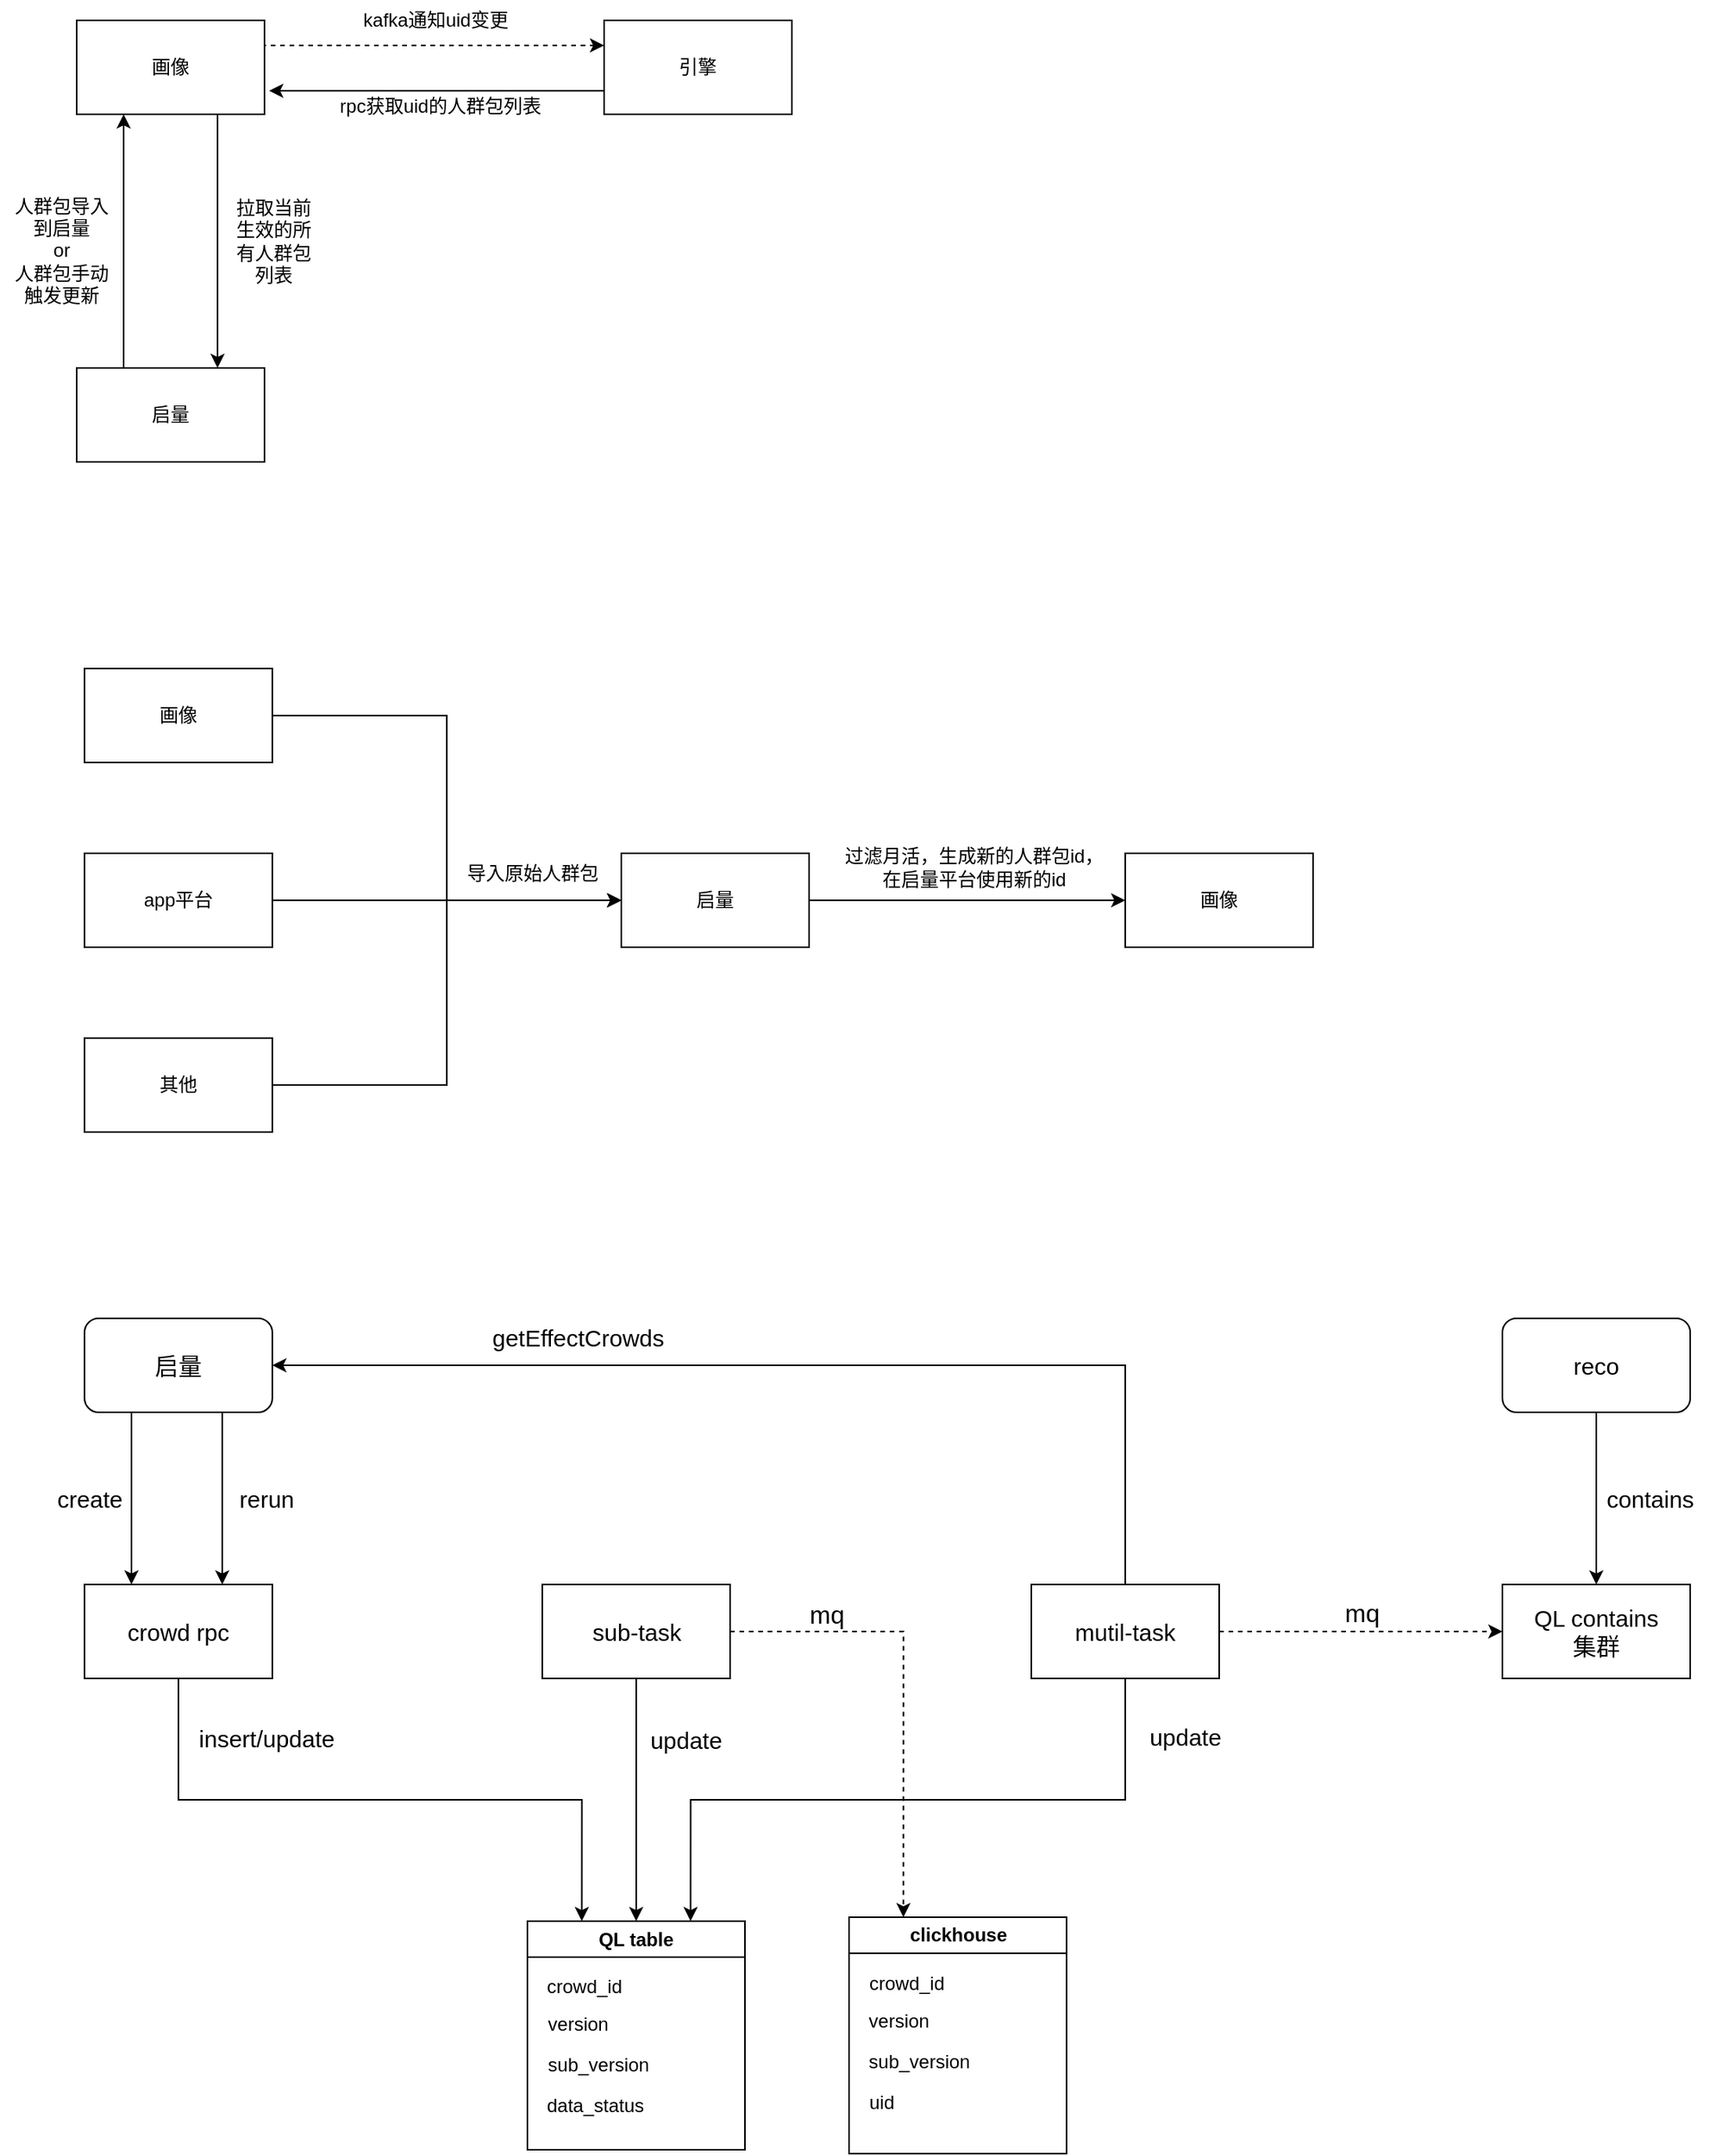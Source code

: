 <mxfile version="22.0.4" type="github">
  <diagram name="第 1 页" id="jV7wGJp07mq3WOKV_kup">
    <mxGraphModel dx="1741" dy="960" grid="0" gridSize="10" guides="1" tooltips="1" connect="1" arrows="1" fold="1" page="1" pageScale="1" pageWidth="3300" pageHeight="4681" math="0" shadow="0">
      <root>
        <mxCell id="0" />
        <mxCell id="1" parent="0" />
        <mxCell id="UxM1pPzDhjcgVf4L5Us0-4" style="edgeStyle=orthogonalEdgeStyle;rounded=0;orthogonalLoop=1;jettySize=auto;html=1;exitX=1;exitY=0.5;exitDx=0;exitDy=0;dashed=1;" parent="1" source="UxM1pPzDhjcgVf4L5Us0-1" target="UxM1pPzDhjcgVf4L5Us0-2" edge="1">
          <mxGeometry relative="1" as="geometry">
            <Array as="points">
              <mxPoint x="397" y="154" />
            </Array>
          </mxGeometry>
        </mxCell>
        <mxCell id="UxM1pPzDhjcgVf4L5Us0-12" style="edgeStyle=orthogonalEdgeStyle;rounded=0;orthogonalLoop=1;jettySize=auto;html=1;exitX=0.75;exitY=1;exitDx=0;exitDy=0;entryX=0.75;entryY=0;entryDx=0;entryDy=0;" parent="1" source="UxM1pPzDhjcgVf4L5Us0-1" target="UxM1pPzDhjcgVf4L5Us0-3" edge="1">
          <mxGeometry relative="1" as="geometry" />
        </mxCell>
        <mxCell id="UxM1pPzDhjcgVf4L5Us0-1" value="画像" style="rounded=0;whiteSpace=wrap;html=1;" parent="1" vertex="1">
          <mxGeometry x="277" y="138" width="120" height="60" as="geometry" />
        </mxCell>
        <mxCell id="UxM1pPzDhjcgVf4L5Us0-7" style="edgeStyle=orthogonalEdgeStyle;rounded=0;orthogonalLoop=1;jettySize=auto;html=1;exitX=0;exitY=0.75;exitDx=0;exitDy=0;" parent="1" source="UxM1pPzDhjcgVf4L5Us0-2" edge="1">
          <mxGeometry relative="1" as="geometry">
            <mxPoint x="400" y="183" as="targetPoint" />
          </mxGeometry>
        </mxCell>
        <mxCell id="UxM1pPzDhjcgVf4L5Us0-2" value="引擎" style="rounded=0;whiteSpace=wrap;html=1;" parent="1" vertex="1">
          <mxGeometry x="614" y="138" width="120" height="60" as="geometry" />
        </mxCell>
        <mxCell id="fhNxUWzkzA-D9nLk0wfe-1" style="edgeStyle=orthogonalEdgeStyle;rounded=0;orthogonalLoop=1;jettySize=auto;html=1;exitX=0.25;exitY=0;exitDx=0;exitDy=0;entryX=0.25;entryY=1;entryDx=0;entryDy=0;" parent="1" source="UxM1pPzDhjcgVf4L5Us0-3" target="UxM1pPzDhjcgVf4L5Us0-1" edge="1">
          <mxGeometry relative="1" as="geometry" />
        </mxCell>
        <mxCell id="UxM1pPzDhjcgVf4L5Us0-3" value="启量" style="rounded=0;whiteSpace=wrap;html=1;" parent="1" vertex="1">
          <mxGeometry x="277" y="360" width="120" height="60" as="geometry" />
        </mxCell>
        <mxCell id="UxM1pPzDhjcgVf4L5Us0-5" value="kafka通知uid变更" style="text;html=1;align=center;verticalAlign=middle;resizable=0;points=[];autosize=1;strokeColor=none;fillColor=none;" parent="1" vertex="1">
          <mxGeometry x="450" y="125" width="111" height="26" as="geometry" />
        </mxCell>
        <mxCell id="UxM1pPzDhjcgVf4L5Us0-8" value="rpc获取uid的人群包列表" style="text;html=1;align=center;verticalAlign=middle;resizable=0;points=[];autosize=1;strokeColor=none;fillColor=none;" parent="1" vertex="1">
          <mxGeometry x="435" y="180" width="147" height="26" as="geometry" />
        </mxCell>
        <mxCell id="UxM1pPzDhjcgVf4L5Us0-11" value="拉取当前生效的所有人群包列表" style="text;html=1;strokeColor=none;fillColor=none;align=center;verticalAlign=middle;whiteSpace=wrap;rounded=0;" parent="1" vertex="1">
          <mxGeometry x="373" y="264" width="60" height="30" as="geometry" />
        </mxCell>
        <mxCell id="UxM1pPzDhjcgVf4L5Us0-18" style="edgeStyle=orthogonalEdgeStyle;rounded=0;orthogonalLoop=1;jettySize=auto;html=1;exitX=1;exitY=0.5;exitDx=0;exitDy=0;entryX=0;entryY=0.5;entryDx=0;entryDy=0;" parent="1" source="UxM1pPzDhjcgVf4L5Us0-14" target="UxM1pPzDhjcgVf4L5Us0-15" edge="1">
          <mxGeometry relative="1" as="geometry" />
        </mxCell>
        <mxCell id="UxM1pPzDhjcgVf4L5Us0-14" value="画像" style="rounded=0;whiteSpace=wrap;html=1;" parent="1" vertex="1">
          <mxGeometry x="282" y="552" width="120" height="60" as="geometry" />
        </mxCell>
        <mxCell id="UxM1pPzDhjcgVf4L5Us0-23" style="edgeStyle=orthogonalEdgeStyle;rounded=0;orthogonalLoop=1;jettySize=auto;html=1;exitX=1;exitY=0.5;exitDx=0;exitDy=0;" parent="1" source="UxM1pPzDhjcgVf4L5Us0-15" target="UxM1pPzDhjcgVf4L5Us0-22" edge="1">
          <mxGeometry relative="1" as="geometry" />
        </mxCell>
        <mxCell id="UxM1pPzDhjcgVf4L5Us0-15" value="启量" style="rounded=0;whiteSpace=wrap;html=1;" parent="1" vertex="1">
          <mxGeometry x="625" y="670" width="120" height="60" as="geometry" />
        </mxCell>
        <mxCell id="UxM1pPzDhjcgVf4L5Us0-19" style="edgeStyle=orthogonalEdgeStyle;rounded=0;orthogonalLoop=1;jettySize=auto;html=1;exitX=1;exitY=0.5;exitDx=0;exitDy=0;entryX=0;entryY=0.5;entryDx=0;entryDy=0;" parent="1" source="UxM1pPzDhjcgVf4L5Us0-16" target="UxM1pPzDhjcgVf4L5Us0-15" edge="1">
          <mxGeometry relative="1" as="geometry">
            <mxPoint x="533" y="700" as="targetPoint" />
            <Array as="points">
              <mxPoint x="498" y="700" />
              <mxPoint x="498" y="700" />
            </Array>
          </mxGeometry>
        </mxCell>
        <mxCell id="UxM1pPzDhjcgVf4L5Us0-16" value="app平台" style="rounded=0;whiteSpace=wrap;html=1;" parent="1" vertex="1">
          <mxGeometry x="282" y="670" width="120" height="60" as="geometry" />
        </mxCell>
        <mxCell id="UxM1pPzDhjcgVf4L5Us0-20" style="edgeStyle=orthogonalEdgeStyle;rounded=0;orthogonalLoop=1;jettySize=auto;html=1;exitX=1;exitY=0.5;exitDx=0;exitDy=0;entryX=0;entryY=0.5;entryDx=0;entryDy=0;" parent="1" source="UxM1pPzDhjcgVf4L5Us0-17" target="UxM1pPzDhjcgVf4L5Us0-15" edge="1">
          <mxGeometry relative="1" as="geometry" />
        </mxCell>
        <mxCell id="UxM1pPzDhjcgVf4L5Us0-17" value="其他" style="rounded=0;whiteSpace=wrap;html=1;" parent="1" vertex="1">
          <mxGeometry x="282" y="788" width="120" height="60" as="geometry" />
        </mxCell>
        <mxCell id="UxM1pPzDhjcgVf4L5Us0-21" value="导入原始人群包" style="text;html=1;align=center;verticalAlign=middle;resizable=0;points=[];autosize=1;strokeColor=none;fillColor=none;" parent="1" vertex="1">
          <mxGeometry x="517" y="670" width="102" height="26" as="geometry" />
        </mxCell>
        <mxCell id="UxM1pPzDhjcgVf4L5Us0-22" value="画像" style="rounded=0;whiteSpace=wrap;html=1;" parent="1" vertex="1">
          <mxGeometry x="947" y="670" width="120" height="60" as="geometry" />
        </mxCell>
        <mxCell id="UxM1pPzDhjcgVf4L5Us0-24" value="过滤月活，生成新的人群包id，&lt;br&gt;在启量平台使用新的id" style="text;html=1;align=center;verticalAlign=middle;resizable=0;points=[];autosize=1;strokeColor=none;fillColor=none;" parent="1" vertex="1">
          <mxGeometry x="758" y="658" width="183" height="41" as="geometry" />
        </mxCell>
        <mxCell id="fhNxUWzkzA-D9nLk0wfe-2" value="人群包导入&lt;br&gt;到启量&lt;br&gt;or&lt;br&gt;人群包手动&lt;br&gt;触发更新" style="text;html=1;align=center;verticalAlign=middle;resizable=0;points=[];autosize=1;strokeColor=none;fillColor=none;" parent="1" vertex="1">
          <mxGeometry x="228" y="243" width="78" height="84" as="geometry" />
        </mxCell>
        <mxCell id="5Oo7_wLMQo9BjeAjyKWx-21" style="edgeStyle=orthogonalEdgeStyle;rounded=0;orthogonalLoop=1;jettySize=auto;html=1;exitX=0.5;exitY=1;exitDx=0;exitDy=0;entryX=0.25;entryY=0;entryDx=0;entryDy=0;" edge="1" parent="1" source="5Oo7_wLMQo9BjeAjyKWx-1" target="5Oo7_wLMQo9BjeAjyKWx-8">
          <mxGeometry relative="1" as="geometry" />
        </mxCell>
        <mxCell id="5Oo7_wLMQo9BjeAjyKWx-1" value="crowd rpc" style="rounded=0;whiteSpace=wrap;html=1;fontSize=15;" vertex="1" parent="1">
          <mxGeometry x="282" y="1137" width="120" height="60" as="geometry" />
        </mxCell>
        <mxCell id="5Oo7_wLMQo9BjeAjyKWx-3" value="" style="endArrow=classic;html=1;rounded=0;entryX=0.25;entryY=0;entryDx=0;entryDy=0;fontSize=15;" edge="1" parent="1" target="5Oo7_wLMQo9BjeAjyKWx-1">
          <mxGeometry width="50" height="50" relative="1" as="geometry">
            <mxPoint x="312" y="1027" as="sourcePoint" />
            <mxPoint x="832" y="1079" as="targetPoint" />
          </mxGeometry>
        </mxCell>
        <mxCell id="5Oo7_wLMQo9BjeAjyKWx-4" value="create" style="text;html=1;align=center;verticalAlign=middle;resizable=0;points=[];autosize=1;strokeColor=none;fillColor=none;fontSize=15;" vertex="1" parent="1">
          <mxGeometry x="255" y="1067" width="60" height="30" as="geometry" />
        </mxCell>
        <mxCell id="5Oo7_wLMQo9BjeAjyKWx-5" value="rerun" style="text;html=1;align=center;verticalAlign=middle;resizable=0;points=[];autosize=1;strokeColor=none;fillColor=none;fontSize=15;" vertex="1" parent="1">
          <mxGeometry x="371" y="1067" width="53" height="30" as="geometry" />
        </mxCell>
        <mxCell id="5Oo7_wLMQo9BjeAjyKWx-6" value="" style="endArrow=classic;html=1;rounded=0;entryX=0.25;entryY=0;entryDx=0;entryDy=0;fontSize=15;" edge="1" parent="1">
          <mxGeometry width="50" height="50" relative="1" as="geometry">
            <mxPoint x="370" y="1027" as="sourcePoint" />
            <mxPoint x="370" y="1137" as="targetPoint" />
          </mxGeometry>
        </mxCell>
        <mxCell id="5Oo7_wLMQo9BjeAjyKWx-7" value="启量" style="rounded=1;whiteSpace=wrap;html=1;fontSize=15;" vertex="1" parent="1">
          <mxGeometry x="282" y="967" width="120" height="60" as="geometry" />
        </mxCell>
        <mxCell id="5Oo7_wLMQo9BjeAjyKWx-8" value="QL table" style="swimlane;whiteSpace=wrap;html=1;" vertex="1" parent="1">
          <mxGeometry x="565" y="1352" width="139" height="146" as="geometry" />
        </mxCell>
        <mxCell id="5Oo7_wLMQo9BjeAjyKWx-11" value="crowd_id" style="text;html=1;align=center;verticalAlign=middle;resizable=0;points=[];autosize=1;strokeColor=none;fillColor=none;" vertex="1" parent="5Oo7_wLMQo9BjeAjyKWx-8">
          <mxGeometry x="3" y="29" width="66" height="26" as="geometry" />
        </mxCell>
        <mxCell id="5Oo7_wLMQo9BjeAjyKWx-13" value="version" style="text;html=1;align=center;verticalAlign=middle;resizable=0;points=[];autosize=1;strokeColor=none;fillColor=none;" vertex="1" parent="5Oo7_wLMQo9BjeAjyKWx-8">
          <mxGeometry x="3" y="53" width="57" height="26" as="geometry" />
        </mxCell>
        <mxCell id="5Oo7_wLMQo9BjeAjyKWx-14" value="sub_version" style="text;html=1;align=center;verticalAlign=middle;resizable=0;points=[];autosize=1;strokeColor=none;fillColor=none;" vertex="1" parent="5Oo7_wLMQo9BjeAjyKWx-8">
          <mxGeometry x="3" y="79" width="83" height="26" as="geometry" />
        </mxCell>
        <mxCell id="5Oo7_wLMQo9BjeAjyKWx-15" value="data_status" style="text;html=1;align=center;verticalAlign=middle;resizable=0;points=[];autosize=1;strokeColor=none;fillColor=none;" vertex="1" parent="5Oo7_wLMQo9BjeAjyKWx-8">
          <mxGeometry x="3" y="105" width="80" height="26" as="geometry" />
        </mxCell>
        <mxCell id="5Oo7_wLMQo9BjeAjyKWx-19" style="edgeStyle=orthogonalEdgeStyle;rounded=0;orthogonalLoop=1;jettySize=auto;html=1;exitX=0.5;exitY=1;exitDx=0;exitDy=0;entryX=0.5;entryY=0;entryDx=0;entryDy=0;" edge="1" parent="1" source="5Oo7_wLMQo9BjeAjyKWx-2" target="5Oo7_wLMQo9BjeAjyKWx-8">
          <mxGeometry relative="1" as="geometry" />
        </mxCell>
        <mxCell id="5Oo7_wLMQo9BjeAjyKWx-44" style="edgeStyle=orthogonalEdgeStyle;rounded=0;orthogonalLoop=1;jettySize=auto;html=1;exitX=1;exitY=0.5;exitDx=0;exitDy=0;entryX=0.25;entryY=0;entryDx=0;entryDy=0;dashed=1;" edge="1" parent="1" source="5Oo7_wLMQo9BjeAjyKWx-2" target="5Oo7_wLMQo9BjeAjyKWx-27">
          <mxGeometry relative="1" as="geometry" />
        </mxCell>
        <mxCell id="5Oo7_wLMQo9BjeAjyKWx-2" value="sub-task" style="rounded=0;whiteSpace=wrap;html=1;fontSize=15;" vertex="1" parent="1">
          <mxGeometry x="574.5" y="1137" width="120" height="60" as="geometry" />
        </mxCell>
        <mxCell id="5Oo7_wLMQo9BjeAjyKWx-17" value="insert/update" style="text;html=1;align=center;verticalAlign=middle;resizable=0;points=[];autosize=1;strokeColor=none;fillColor=none;fontSize=15;" vertex="1" parent="1">
          <mxGeometry x="345" y="1220" width="105" height="30" as="geometry" />
        </mxCell>
        <mxCell id="5Oo7_wLMQo9BjeAjyKWx-18" value="update" style="text;html=1;align=center;verticalAlign=middle;resizable=0;points=[];autosize=1;strokeColor=none;fillColor=none;fontSize=15;" vertex="1" parent="1">
          <mxGeometry x="633.5" y="1221" width="64" height="30" as="geometry" />
        </mxCell>
        <mxCell id="5Oo7_wLMQo9BjeAjyKWx-23" style="edgeStyle=orthogonalEdgeStyle;rounded=0;orthogonalLoop=1;jettySize=auto;html=1;exitX=0.5;exitY=1;exitDx=0;exitDy=0;entryX=0.75;entryY=0;entryDx=0;entryDy=0;" edge="1" parent="1" source="5Oo7_wLMQo9BjeAjyKWx-22" target="5Oo7_wLMQo9BjeAjyKWx-8">
          <mxGeometry relative="1" as="geometry" />
        </mxCell>
        <mxCell id="5Oo7_wLMQo9BjeAjyKWx-24" style="edgeStyle=orthogonalEdgeStyle;rounded=0;orthogonalLoop=1;jettySize=auto;html=1;exitX=0.5;exitY=0;exitDx=0;exitDy=0;entryX=1;entryY=0.5;entryDx=0;entryDy=0;" edge="1" parent="1" source="5Oo7_wLMQo9BjeAjyKWx-22" target="5Oo7_wLMQo9BjeAjyKWx-7">
          <mxGeometry relative="1" as="geometry" />
        </mxCell>
        <mxCell id="5Oo7_wLMQo9BjeAjyKWx-43" style="edgeStyle=orthogonalEdgeStyle;rounded=0;orthogonalLoop=1;jettySize=auto;html=1;exitX=1;exitY=0.5;exitDx=0;exitDy=0;entryX=0;entryY=0.5;entryDx=0;entryDy=0;dashed=1;" edge="1" parent="1" source="5Oo7_wLMQo9BjeAjyKWx-22" target="5Oo7_wLMQo9BjeAjyKWx-33">
          <mxGeometry relative="1" as="geometry" />
        </mxCell>
        <mxCell id="5Oo7_wLMQo9BjeAjyKWx-22" value="mutil-task" style="rounded=0;whiteSpace=wrap;html=1;fontSize=15;" vertex="1" parent="1">
          <mxGeometry x="887" y="1137" width="120" height="60" as="geometry" />
        </mxCell>
        <mxCell id="5Oo7_wLMQo9BjeAjyKWx-26" value="getEffectCrowds" style="text;html=1;align=center;verticalAlign=middle;resizable=0;points=[];autosize=1;strokeColor=none;fillColor=none;fontSize=15;" vertex="1" parent="1">
          <mxGeometry x="533" y="964" width="128" height="30" as="geometry" />
        </mxCell>
        <mxCell id="5Oo7_wLMQo9BjeAjyKWx-27" value="clickhouse" style="swimlane;whiteSpace=wrap;html=1;" vertex="1" parent="1">
          <mxGeometry x="770.5" y="1349.5" width="139" height="151" as="geometry" />
        </mxCell>
        <mxCell id="5Oo7_wLMQo9BjeAjyKWx-28" value="crowd_id" style="text;html=1;align=center;verticalAlign=middle;resizable=0;points=[];autosize=1;strokeColor=none;fillColor=none;" vertex="1" parent="5Oo7_wLMQo9BjeAjyKWx-27">
          <mxGeometry x="3" y="29" width="66" height="26" as="geometry" />
        </mxCell>
        <mxCell id="5Oo7_wLMQo9BjeAjyKWx-29" value="version" style="text;html=1;align=center;verticalAlign=middle;resizable=0;points=[];autosize=1;strokeColor=none;fillColor=none;" vertex="1" parent="5Oo7_wLMQo9BjeAjyKWx-27">
          <mxGeometry x="3" y="53" width="57" height="26" as="geometry" />
        </mxCell>
        <mxCell id="5Oo7_wLMQo9BjeAjyKWx-30" value="sub_version" style="text;html=1;align=center;verticalAlign=middle;resizable=0;points=[];autosize=1;strokeColor=none;fillColor=none;" vertex="1" parent="5Oo7_wLMQo9BjeAjyKWx-27">
          <mxGeometry x="3" y="79" width="83" height="26" as="geometry" />
        </mxCell>
        <mxCell id="5Oo7_wLMQo9BjeAjyKWx-31" value="uid" style="text;html=1;align=center;verticalAlign=middle;resizable=0;points=[];autosize=1;strokeColor=none;fillColor=none;" vertex="1" parent="5Oo7_wLMQo9BjeAjyKWx-27">
          <mxGeometry x="3" y="105" width="34" height="26" as="geometry" />
        </mxCell>
        <mxCell id="5Oo7_wLMQo9BjeAjyKWx-33" value="QL contains&lt;br&gt;集群" style="rounded=0;whiteSpace=wrap;html=1;fontSize=15;" vertex="1" parent="1">
          <mxGeometry x="1188" y="1137" width="120" height="60" as="geometry" />
        </mxCell>
        <mxCell id="5Oo7_wLMQo9BjeAjyKWx-36" style="edgeStyle=orthogonalEdgeStyle;rounded=0;orthogonalLoop=1;jettySize=auto;html=1;exitX=0.5;exitY=1;exitDx=0;exitDy=0;entryX=0.5;entryY=0;entryDx=0;entryDy=0;" edge="1" parent="1" source="5Oo7_wLMQo9BjeAjyKWx-35" target="5Oo7_wLMQo9BjeAjyKWx-33">
          <mxGeometry relative="1" as="geometry" />
        </mxCell>
        <mxCell id="5Oo7_wLMQo9BjeAjyKWx-35" value="reco" style="rounded=1;whiteSpace=wrap;html=1;fontSize=15;" vertex="1" parent="1">
          <mxGeometry x="1188" y="967" width="120" height="60" as="geometry" />
        </mxCell>
        <mxCell id="5Oo7_wLMQo9BjeAjyKWx-37" value="contains" style="text;html=1;align=center;verticalAlign=middle;resizable=0;points=[];autosize=1;strokeColor=none;fillColor=none;fontSize=15;" vertex="1" parent="1">
          <mxGeometry x="1245" y="1067" width="74" height="30" as="geometry" />
        </mxCell>
        <mxCell id="5Oo7_wLMQo9BjeAjyKWx-39" value="update" style="text;html=1;align=center;verticalAlign=middle;resizable=0;points=[];autosize=1;strokeColor=none;fillColor=none;fontSize=15;" vertex="1" parent="1">
          <mxGeometry x="953" y="1219" width="64" height="30" as="geometry" />
        </mxCell>
        <mxCell id="5Oo7_wLMQo9BjeAjyKWx-42" value="mq" style="text;html=1;align=center;verticalAlign=middle;resizable=0;points=[];autosize=1;strokeColor=none;fillColor=none;fontSize=16;" vertex="1" parent="1">
          <mxGeometry x="1078" y="1139" width="40" height="31" as="geometry" />
        </mxCell>
        <mxCell id="5Oo7_wLMQo9BjeAjyKWx-45" value="mq" style="text;html=1;align=center;verticalAlign=middle;resizable=0;points=[];autosize=1;strokeColor=none;fillColor=none;fontSize=16;" vertex="1" parent="1">
          <mxGeometry x="735.5" y="1140" width="40" height="31" as="geometry" />
        </mxCell>
      </root>
    </mxGraphModel>
  </diagram>
</mxfile>

